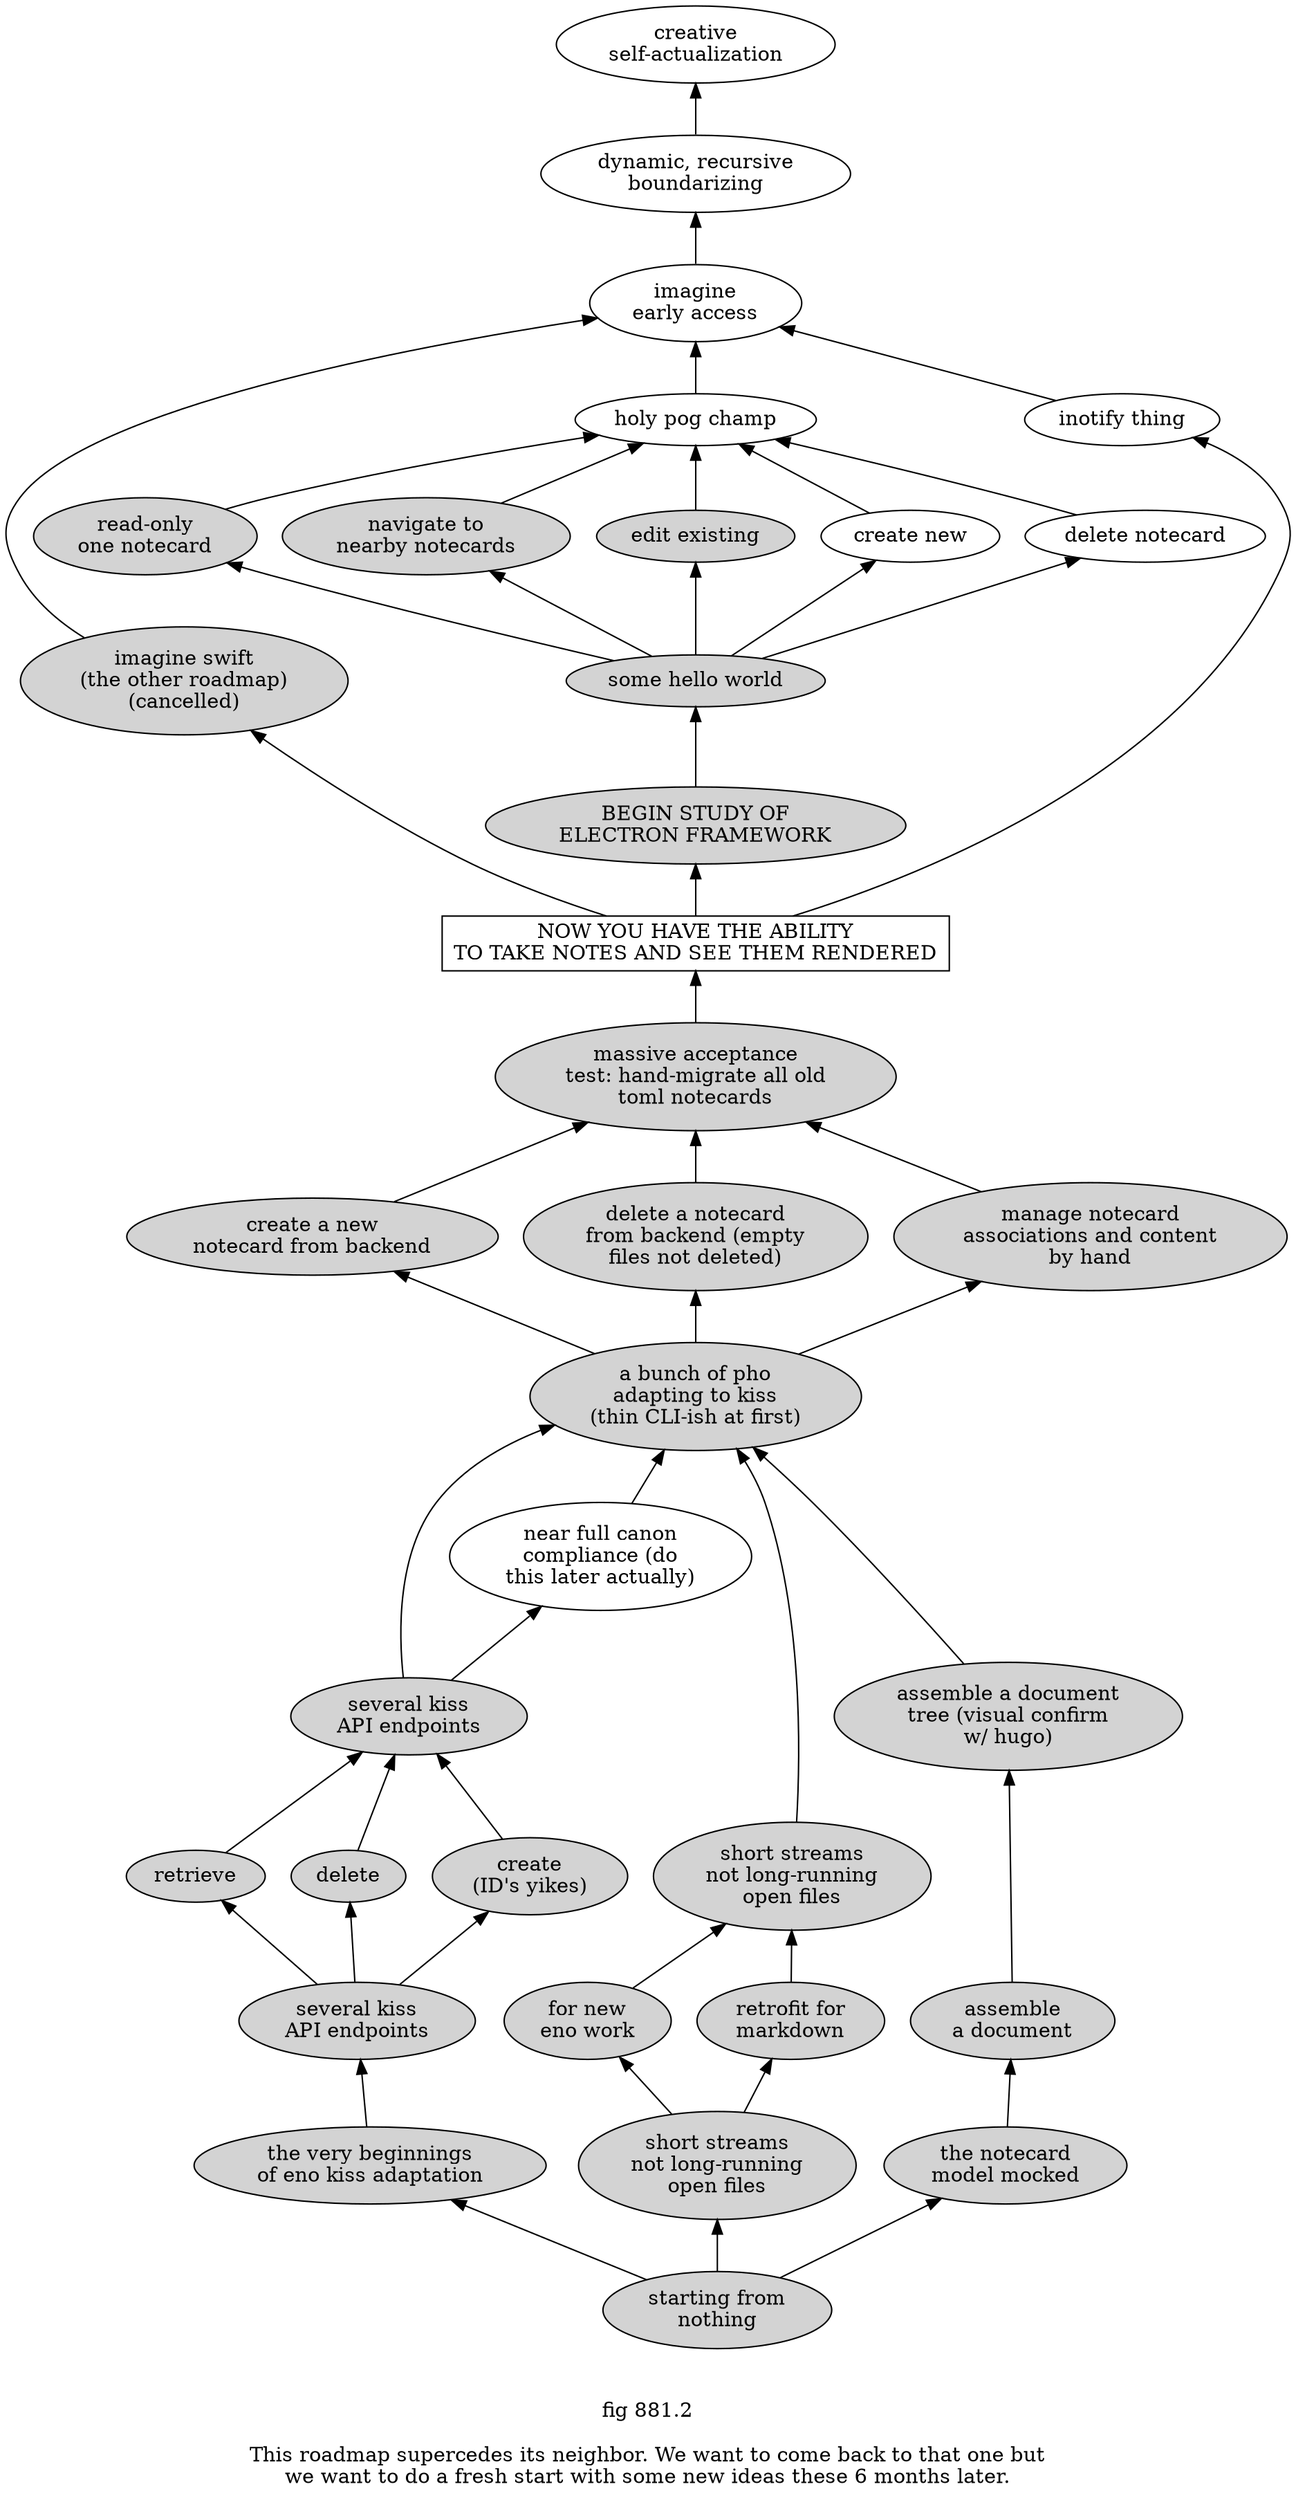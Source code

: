 digraph g {

rankdir=BT; /* the finish is at the top */

10000[label="starting from\nnothing" style=filled]
10000->15000
10000->17000
10000->20000
15000[label="the very beginnings\nof eno kiss adaptation" style=filled]
15000->25000
17000[label="short streams\nnot long-running\nopen files" style=filled]
17000->17333
17000->17666
17333[label="for new\neno work" style=filled]
17333->17500
17666[label="retrofit for\nmarkdown" style=filled]
17666->17500
17500[label="short streams\nnot long-running\nopen files" style=filled]
17500->30000
20000[label="the notecard\nmodel mocked" style=filled]
20000->20333
20333[label="assemble\na document" style=filled]
20333->20666
20666[label="assemble a document\ntree (visual confirm\nw/ hugo)" style=filled]
20666->30000
25000[label="several kiss\nAPI endpoints" style=filled]
25000->25300
25000->25500
25000->25700
25300[label="retrieve" style=filled]
25300->25900
25500[label="delete" style=filled]
25500->25900
25700[label="create\n(ID's yikes)" style=filled]
25700->25900
25900[label="several kiss\nAPI endpoints" style=filled]
25900->30000
25900->26000
26000[label="near full canon\ncompliance (do\nthis later actually)"]
26000->30000
30000[label="a bunch of pho\nadapting to kiss\n(thin CLI-ish at first)" style=filled]
30000->31300
30000->31500
30000->31700
31300[label="create a new\nnotecard from backend" style=filled]
31300->32500
31500[label="delete a notecard\nfrom backend (empty\nfiles not deleted)" style=filled]
31500->32500
31700[label="manage notecard\nassociations and content\nby hand" style=filled]
31700->32500
32500[label="massive acceptance\ntest:\ hand-migrate all old\ntoml notecards" style=filled]
32500->35000
35000[shape=rect label="NOW YOU HAVE THE ABILITY
TO TAKE NOTES AND SEE THEM RENDERED"]
35000->36000
35000->36500
35000->39000
36000[label="imagine swift\n(the other roadmap)\n(cancelled)" style=filled]
36000->40000
36500[label="BEGIN STUDY OF\nELECTRON FRAMEWORK" style=filled]
36500->37000
37000[label="some hello world" style=filled]
37000->37300
37000->37500
37000->37700
37000->37750
37000->37800
37300[label="read-only\none notecard" style=filled]
37500[label="navigate to\nnearby notecards" style=filled]
37700[label="edit existing" style=filled]
37750[label="create new"]
37800[label="delete notecard"]
37300->38000
37500->38000
37700->38000
37750->38000
37800->38000
38000[label="holy pog champ"]
38000->40000
39000[label="inotify thing"]
39000->40000
40000[label="imagine\nearly access"]
40000->41000
41000[label="dynamic, recursive\nboundarizing"]
41000->50000
50000[label="creative\nself-actualization"]


label="

fig 881.2

This roadmap supercedes its neighbor. We want to come back to that one but
we want to do a fresh start with some new ideas these 6 months later.
"

}
/*
# #born.
*/
